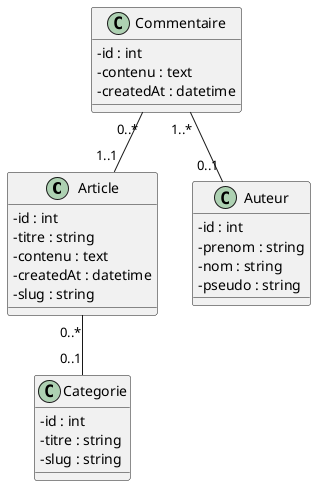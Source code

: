 @startuml
skinparam classAttributeIconSize 0

class Article {
    - id : int
    - titre : string
    - contenu : text
    - createdAt : datetime
    - slug : string
}

class Categorie {
    - id : int
    - titre : string
    - slug : string
}

class Commentaire {
    - id : int
    - contenu : text
    - createdAt : datetime
}

class Auteur {
    - id : int
    - prenom : string
    - nom : string
    - pseudo : string
}

Article "0..*" -- "0..1" Categorie
Commentaire "1..*" -- "0..1" Auteur
Commentaire "0..*" -- "1..1" Article

@enduml
